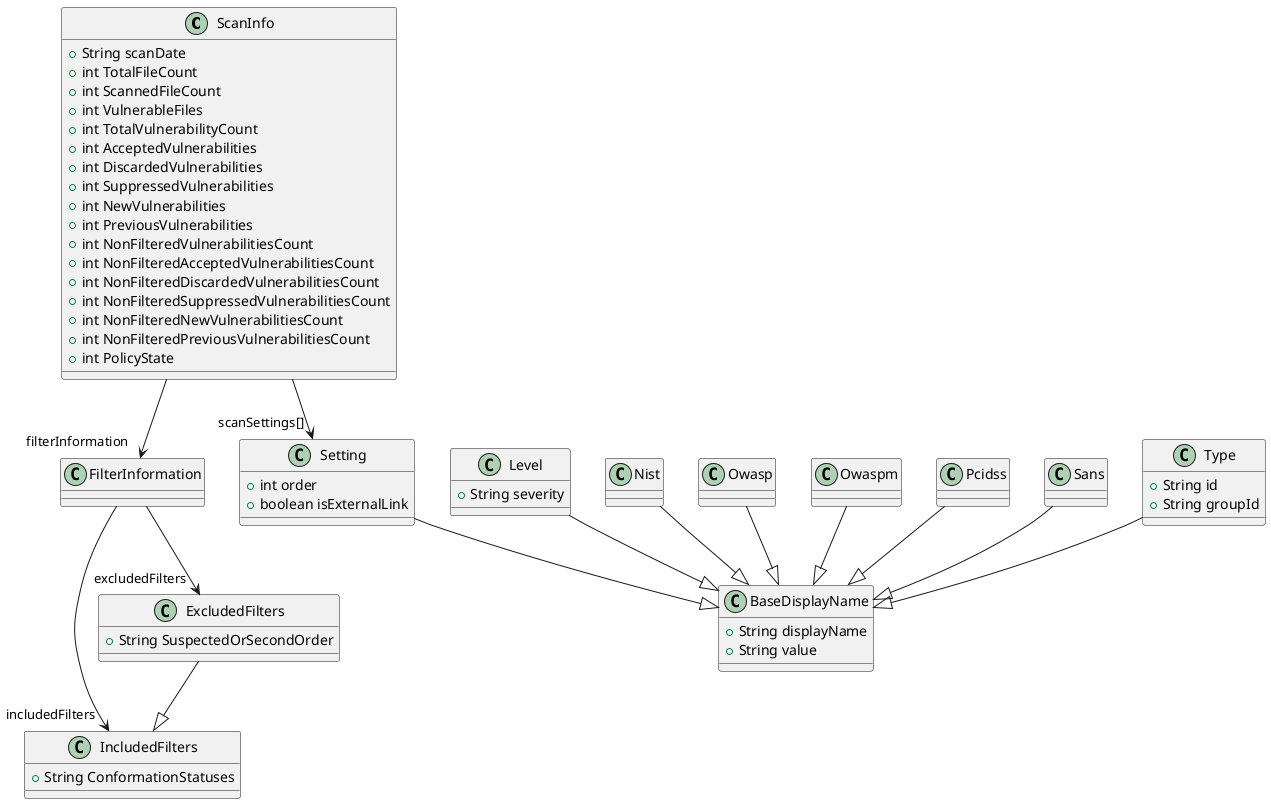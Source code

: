 @startuml

class ScanInfo {
  +String scanDate
  +int TotalFileCount
  +int ScannedFileCount
  +int VulnerableFiles
  +int TotalVulnerabilityCount
  +int AcceptedVulnerabilities
  +int DiscardedVulnerabilities
  +int SuppressedVulnerabilities
  +int NewVulnerabilities
  +int PreviousVulnerabilities
  +int NonFilteredVulnerabilitiesCount
  +int NonFilteredAcceptedVulnerabilitiesCount
  +int NonFilteredDiscardedVulnerabilitiesCount
  +int NonFilteredSuppressedVulnerabilitiesCount
  +int NonFilteredNewVulnerabilitiesCount
  +int NonFilteredPreviousVulnerabilitiesCount
  +int PolicyState
}

class IncludedFilters {
  +String ConformationStatuses
}

class ExcludedFilters {
  +String SuspectedOrSecondOrder
}
ExcludedFilters --|> IncludedFilters

FilterInformation --> "includedFilters" IncludedFilters
FilterInformation --> "excludedFilters" ExcludedFilters

class Setting {
  +int order
  +boolean isExternalLink 
}

ScanInfo --> "scanSettings[]" Setting
ScanInfo --> "filterInformation" FilterInformation

class BaseDisplayName {
  +String displayName
  +String value
}

class Level {
  +String severity
}
Level --|> BaseDisplayName

Nist --|> BaseDisplayName
Owasp --|> BaseDisplayName
Owaspm --|> BaseDisplayName
Pcidss --|> BaseDisplayName
Sans --|> BaseDisplayName

class Type {
  +String id
  +String groupId
}
Type --|> BaseDisplayName
Setting --|> BaseDisplayName

@enduml
